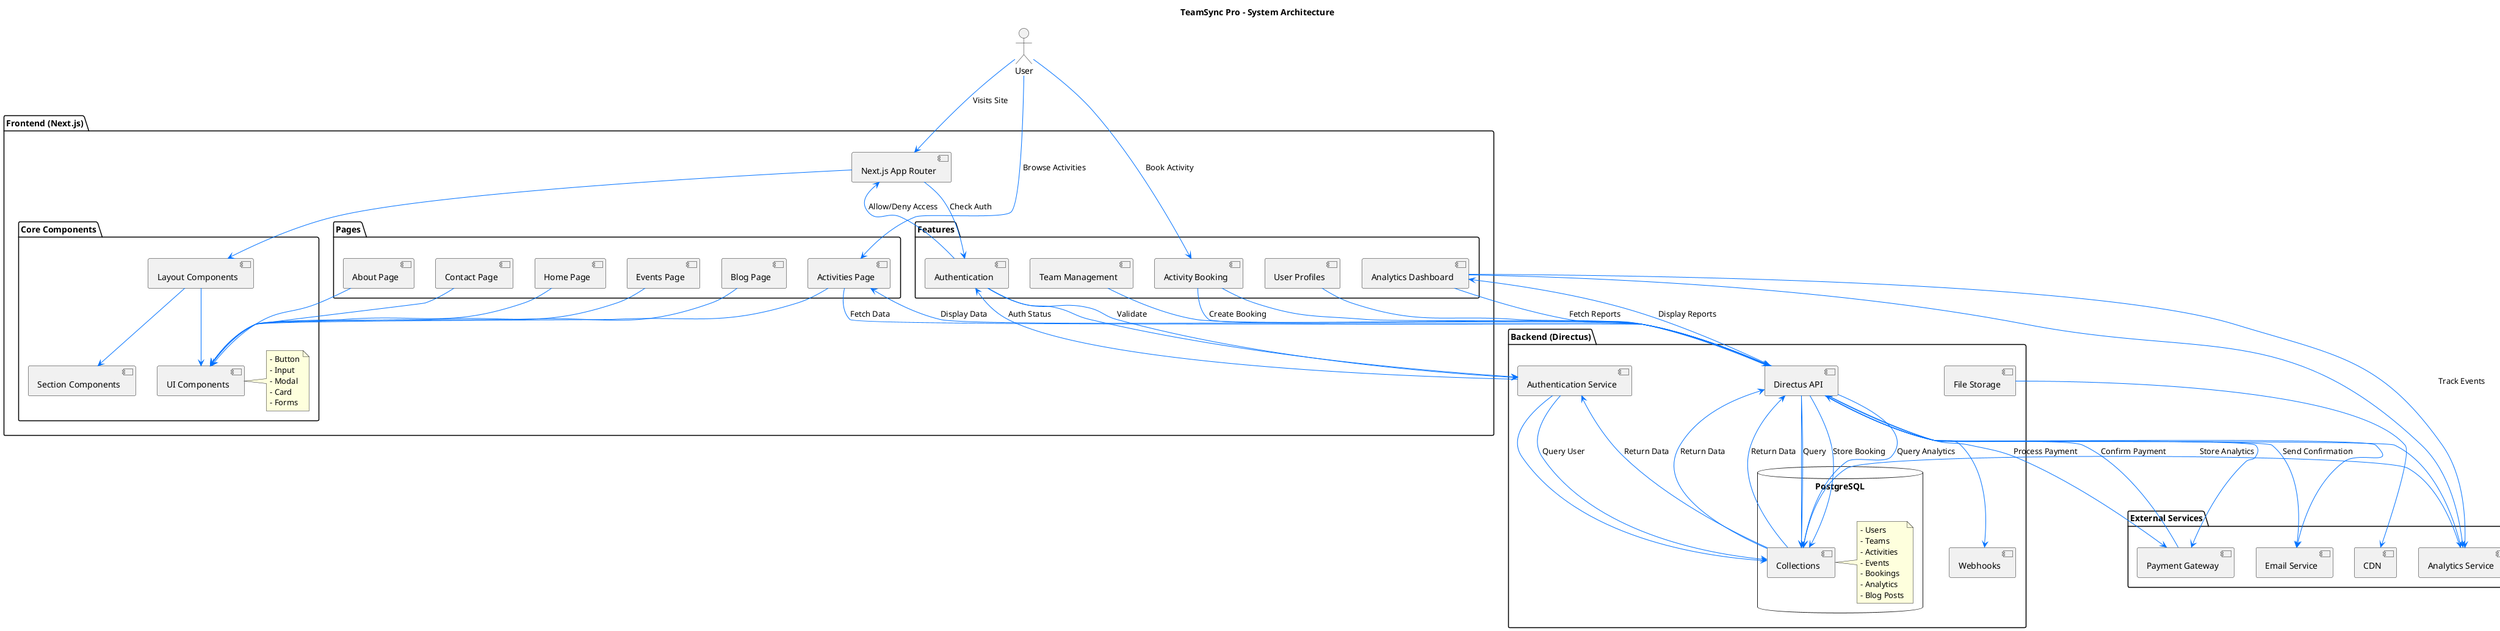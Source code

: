 @startuml TeamSync Pro Architecture

' Styling
skinparam backgroundColor #FFFFFF
skinparam handwritten false
skinparam monochrome false
skinparam shadowing false
skinparam defaultFontName "Arial"
skinparam sequence {
    ArrowColor #0071FF
    LifeLineBorderColor #0071FF
    ParticipantBorderColor #0071FF
}

' Title
title TeamSync Pro - System Architecture

' Components
package "Frontend (Next.js)" {
    [Next.js App Router] as Router
    
    package "Core Components" {
        [Layout Components] as Layout
        [UI Components] as UI
        [Section Components] as Sections
        note right of UI
            - Button
            - Input
            - Modal
            - Card
            - Forms
        end note
    }
    
    package "Pages" {
        [Home Page] as Home
        [Activities Page] as Activities
        [Events Page] as Events
        [Blog Page] as Blog
        [About Page] as About
        [Contact Page] as Contact
    }
    
    package "Features" {
        [Authentication] as Auth
        [Team Management] as TeamMgmt
        [Activity Booking] as Booking
        [Analytics Dashboard] as Analytics
        [User Profiles] as Profiles
    }
}

package "Backend (Directus)" {
    database "PostgreSQL" {
        [Collections] as DB
        note right of DB
            - Users
            - Teams
            - Activities
            - Events
            - Bookings
            - Analytics
            - Blog Posts
        end note
    }
    
    [Directus API] as API
    [Authentication Service] as AuthService
    [File Storage] as Storage
    [Webhooks] as Webhooks
}

package "External Services" {
    [Email Service] as Email
    [Payment Gateway] as Payment
    [Analytics Service] as AnalyticsService
    [CDN] as CDN
}

' Relationships
Router --> Layout
Layout --> UI
Layout --> Sections

' Page Dependencies
Home --> UI
Activities --> UI
Events --> UI
Blog --> UI
About --> UI
Contact --> UI

' Feature Dependencies
Auth --> AuthService
TeamMgmt --> API
Booking --> API
Analytics --> AnalyticsService
Profiles --> API

' Backend Relationships
API --> DB
AuthService --> DB
Storage --> CDN
API --> Webhooks

' External Service Integration
API --> Email
API --> Payment
API --> AnalyticsService

' User Flow
actor User
User --> Router : Visits Site
Router --> Auth : Check Auth
Auth --> AuthService : Validate
AuthService --> DB : Query User
DB --> AuthService : Return Data
AuthService --> Auth : Auth Status
Auth --> Router : Allow/Deny Access

' Data Flow
User --> Activities : Browse Activities
Activities --> API : Fetch Data
API --> DB : Query
DB --> API : Return Data
API --> Activities : Display Data

' Booking Flow
User --> Booking : Book Activity
Booking --> API : Create Booking
API --> Payment : Process Payment
Payment --> API : Confirm Payment
API --> DB : Store Booking
API --> Email : Send Confirmation

' Analytics Flow
Analytics --> AnalyticsService : Track Events
AnalyticsService --> DB : Store Analytics
Analytics --> API : Fetch Reports
API --> DB : Query Analytics
DB --> API : Return Data
API --> Analytics : Display Reports

@enduml 
